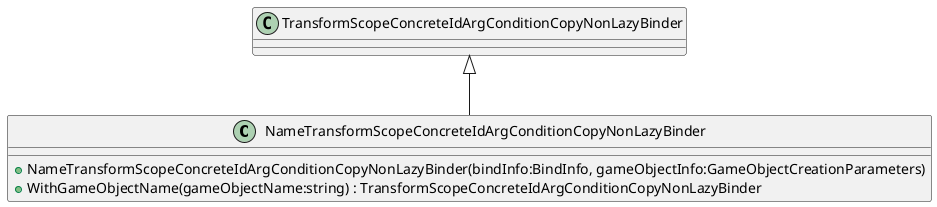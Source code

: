 @startuml
class NameTransformScopeConcreteIdArgConditionCopyNonLazyBinder {
    + NameTransformScopeConcreteIdArgConditionCopyNonLazyBinder(bindInfo:BindInfo, gameObjectInfo:GameObjectCreationParameters)
    + WithGameObjectName(gameObjectName:string) : TransformScopeConcreteIdArgConditionCopyNonLazyBinder
}
TransformScopeConcreteIdArgConditionCopyNonLazyBinder <|-- NameTransformScopeConcreteIdArgConditionCopyNonLazyBinder
@enduml
